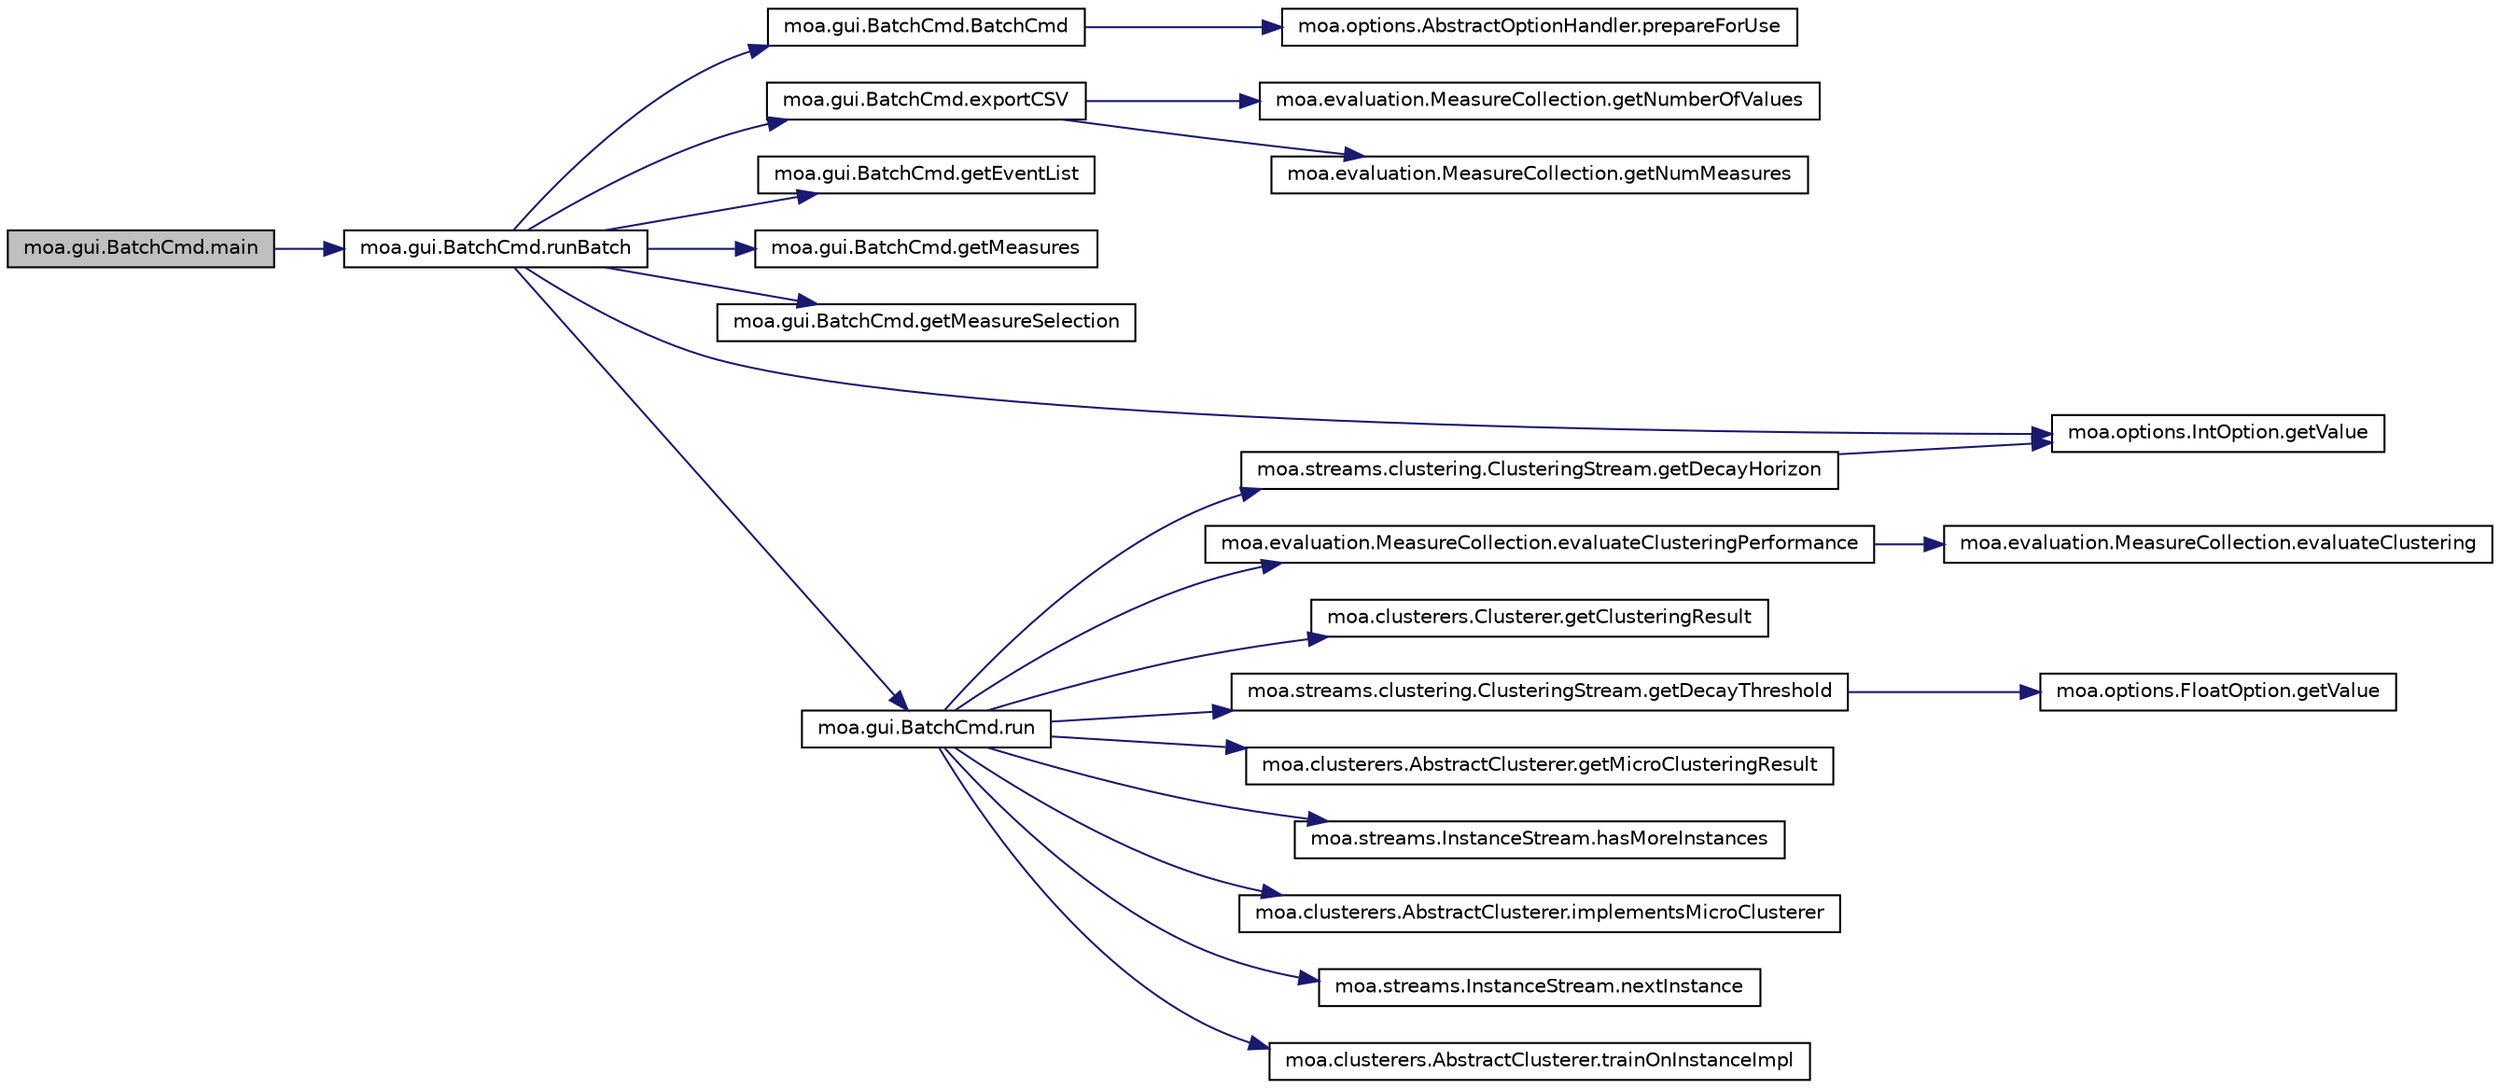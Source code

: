 digraph G
{
  edge [fontname="Helvetica",fontsize="10",labelfontname="Helvetica",labelfontsize="10"];
  node [fontname="Helvetica",fontsize="10",shape=record];
  rankdir=LR;
  Node1 [label="moa.gui.BatchCmd.main",height=0.2,width=0.4,color="black", fillcolor="grey75", style="filled" fontcolor="black"];
  Node1 -> Node2 [color="midnightblue",fontsize="10",style="solid",fontname="Helvetica"];
  Node2 [label="moa.gui.BatchCmd.runBatch",height=0.2,width=0.4,color="black", fillcolor="white", style="filled",URL="$classmoa_1_1gui_1_1BatchCmd.html#af9137227d01326b41478389e81c1f8bc"];
  Node2 -> Node3 [color="midnightblue",fontsize="10",style="solid",fontname="Helvetica"];
  Node3 [label="moa.gui.BatchCmd.BatchCmd",height=0.2,width=0.4,color="black", fillcolor="white", style="filled",URL="$classmoa_1_1gui_1_1BatchCmd.html#a3c30172f3eb430ecfed30d5c0d454d55"];
  Node3 -> Node4 [color="midnightblue",fontsize="10",style="solid",fontname="Helvetica"];
  Node4 [label="moa.options.AbstractOptionHandler.prepareForUse",height=0.2,width=0.4,color="black", fillcolor="white", style="filled",URL="$classmoa_1_1options_1_1AbstractOptionHandler.html#a556e65120bc5da07b677d92edd7ff450",tooltip="This method prepares this object for use."];
  Node2 -> Node5 [color="midnightblue",fontsize="10",style="solid",fontname="Helvetica"];
  Node5 [label="moa.gui.BatchCmd.exportCSV",height=0.2,width=0.4,color="black", fillcolor="white", style="filled",URL="$classmoa_1_1gui_1_1BatchCmd.html#a84a2650432cba3ab1f1a1e42092d8a10"];
  Node5 -> Node6 [color="midnightblue",fontsize="10",style="solid",fontname="Helvetica"];
  Node6 [label="moa.evaluation.MeasureCollection.getNumberOfValues",height=0.2,width=0.4,color="black", fillcolor="white", style="filled",URL="$classmoa_1_1evaluation_1_1MeasureCollection.html#a6b65c2da0de7f03c518deb3c9892ca50"];
  Node5 -> Node7 [color="midnightblue",fontsize="10",style="solid",fontname="Helvetica"];
  Node7 [label="moa.evaluation.MeasureCollection.getNumMeasures",height=0.2,width=0.4,color="black", fillcolor="white", style="filled",URL="$classmoa_1_1evaluation_1_1MeasureCollection.html#aa21276cf4ecc9b8fd091d282975157ea"];
  Node2 -> Node8 [color="midnightblue",fontsize="10",style="solid",fontname="Helvetica"];
  Node8 [label="moa.gui.BatchCmd.getEventList",height=0.2,width=0.4,color="black", fillcolor="white", style="filled",URL="$classmoa_1_1gui_1_1BatchCmd.html#a15235f5f3068d692322742792737bc69"];
  Node2 -> Node9 [color="midnightblue",fontsize="10",style="solid",fontname="Helvetica"];
  Node9 [label="moa.gui.BatchCmd.getMeasures",height=0.2,width=0.4,color="black", fillcolor="white", style="filled",URL="$classmoa_1_1gui_1_1BatchCmd.html#a8c235c3248bdbc3216ea2c3a2ff53e5d"];
  Node2 -> Node10 [color="midnightblue",fontsize="10",style="solid",fontname="Helvetica"];
  Node10 [label="moa.gui.BatchCmd.getMeasureSelection",height=0.2,width=0.4,color="black", fillcolor="white", style="filled",URL="$classmoa_1_1gui_1_1BatchCmd.html#a4d255e1119af850ff3a3a0c395c46641"];
  Node2 -> Node11 [color="midnightblue",fontsize="10",style="solid",fontname="Helvetica"];
  Node11 [label="moa.options.IntOption.getValue",height=0.2,width=0.4,color="black", fillcolor="white", style="filled",URL="$classmoa_1_1options_1_1IntOption.html#affae8787274b44ab7616d46b8d6c831a"];
  Node2 -> Node12 [color="midnightblue",fontsize="10",style="solid",fontname="Helvetica"];
  Node12 [label="moa.gui.BatchCmd.run",height=0.2,width=0.4,color="black", fillcolor="white", style="filled",URL="$classmoa_1_1gui_1_1BatchCmd.html#a7db964ebf4d4cf776dda79fe534b12fb"];
  Node12 -> Node13 [color="midnightblue",fontsize="10",style="solid",fontname="Helvetica"];
  Node13 [label="moa.evaluation.MeasureCollection.evaluateClusteringPerformance",height=0.2,width=0.4,color="black", fillcolor="white", style="filled",URL="$classmoa_1_1evaluation_1_1MeasureCollection.html#a9d31b3c9b2692ba71825d3aa9593bdd7"];
  Node13 -> Node14 [color="midnightblue",fontsize="10",style="solid",fontname="Helvetica"];
  Node14 [label="moa.evaluation.MeasureCollection.evaluateClustering",height=0.2,width=0.4,color="black", fillcolor="white", style="filled",URL="$classmoa_1_1evaluation_1_1MeasureCollection.html#a892bfec6e7d40bae286b44a5515a5ea7"];
  Node12 -> Node15 [color="midnightblue",fontsize="10",style="solid",fontname="Helvetica"];
  Node15 [label="moa.clusterers.Clusterer.getClusteringResult",height=0.2,width=0.4,color="black", fillcolor="white", style="filled",URL="$interfacemoa_1_1clusterers_1_1Clusterer.html#a42f51032b2971880e321bfdde4dc6a78"];
  Node12 -> Node16 [color="midnightblue",fontsize="10",style="solid",fontname="Helvetica"];
  Node16 [label="moa.streams.clustering.ClusteringStream.getDecayHorizon",height=0.2,width=0.4,color="black", fillcolor="white", style="filled",URL="$classmoa_1_1streams_1_1clustering_1_1ClusteringStream.html#a0e1f463d8420975164dffb2e97a08a57"];
  Node16 -> Node11 [color="midnightblue",fontsize="10",style="solid",fontname="Helvetica"];
  Node12 -> Node17 [color="midnightblue",fontsize="10",style="solid",fontname="Helvetica"];
  Node17 [label="moa.streams.clustering.ClusteringStream.getDecayThreshold",height=0.2,width=0.4,color="black", fillcolor="white", style="filled",URL="$classmoa_1_1streams_1_1clustering_1_1ClusteringStream.html#a14ffed0103231e22e2193006100eaad3"];
  Node17 -> Node18 [color="midnightblue",fontsize="10",style="solid",fontname="Helvetica"];
  Node18 [label="moa.options.FloatOption.getValue",height=0.2,width=0.4,color="black", fillcolor="white", style="filled",URL="$classmoa_1_1options_1_1FloatOption.html#a0e606a62f4ece232aa8f8cb04bb7f1cf"];
  Node12 -> Node19 [color="midnightblue",fontsize="10",style="solid",fontname="Helvetica"];
  Node19 [label="moa.clusterers.AbstractClusterer.getMicroClusteringResult",height=0.2,width=0.4,color="black", fillcolor="white", style="filled",URL="$classmoa_1_1clusterers_1_1AbstractClusterer.html#a343d513d9e0b903f1f05c4100d00f5de"];
  Node12 -> Node20 [color="midnightblue",fontsize="10",style="solid",fontname="Helvetica"];
  Node20 [label="moa.streams.InstanceStream.hasMoreInstances",height=0.2,width=0.4,color="black", fillcolor="white", style="filled",URL="$interfacemoa_1_1streams_1_1InstanceStream.html#adcce31f5a024f6a73e150da2d1d731df",tooltip="Gets whether this stream has more instances to output."];
  Node12 -> Node21 [color="midnightblue",fontsize="10",style="solid",fontname="Helvetica"];
  Node21 [label="moa.clusterers.AbstractClusterer.implementsMicroClusterer",height=0.2,width=0.4,color="black", fillcolor="white", style="filled",URL="$classmoa_1_1clusterers_1_1AbstractClusterer.html#a44b484b54070fd34bcb36f01bd7b7b02"];
  Node12 -> Node22 [color="midnightblue",fontsize="10",style="solid",fontname="Helvetica"];
  Node22 [label="moa.streams.InstanceStream.nextInstance",height=0.2,width=0.4,color="black", fillcolor="white", style="filled",URL="$interfacemoa_1_1streams_1_1InstanceStream.html#ae68c1c47c4dac2e591745a21e8cc120a",tooltip="Gets the next instance from this stream."];
  Node12 -> Node23 [color="midnightblue",fontsize="10",style="solid",fontname="Helvetica"];
  Node23 [label="moa.clusterers.AbstractClusterer.trainOnInstanceImpl",height=0.2,width=0.4,color="black", fillcolor="white", style="filled",URL="$classmoa_1_1clusterers_1_1AbstractClusterer.html#aa430ff0355e2407231b5a1113733bba7"];
}
